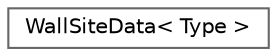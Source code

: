 digraph "Graphical Class Hierarchy"
{
 // LATEX_PDF_SIZE
  bgcolor="transparent";
  edge [fontname=Helvetica,fontsize=10,labelfontname=Helvetica,labelfontsize=10];
  node [fontname=Helvetica,fontsize=10,shape=box,height=0.2,width=0.4];
  rankdir="LR";
  Node0 [id="Node000000",label="WallSiteData\< Type \>",height=0.2,width=0.4,color="grey40", fillcolor="white", style="filled",URL="$classFoam_1_1WallSiteData.html",tooltip="Stores the patch ID and templated data to represent a collision with a wall to be passed to the wall ..."];
}
